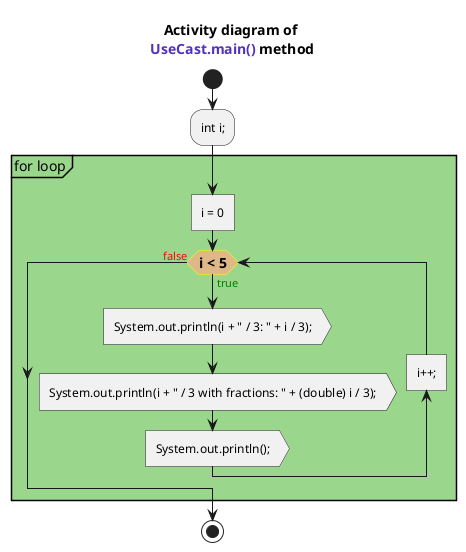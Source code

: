 @startuml
<style>
    Activity {
        FontSize 12
        diamond {
            LineColor yellow
            BackgroundColor burlywood
            FontSize 14
            FontStyle bold
        }
    }
</style>
title Activity diagram of \n<font name=monospace><color #5132be>UseCast.main()</color></font> method

start

:int i;;

partition #9bd68d for loop {
    :i = 0; <<task>>
    while(i < 5) is (<color:green>true)
        :System.out.println(i + " / 3: " + i / 3);; <<output>>
        :System.out.println(i + " / 3 with fractions: " + (double) i / 3);; <<output>>
        :System.out.println();; <<output>>
        backward:i++;; <<task>>
    endwhile (<color:red>false)
}

stop
@enduml